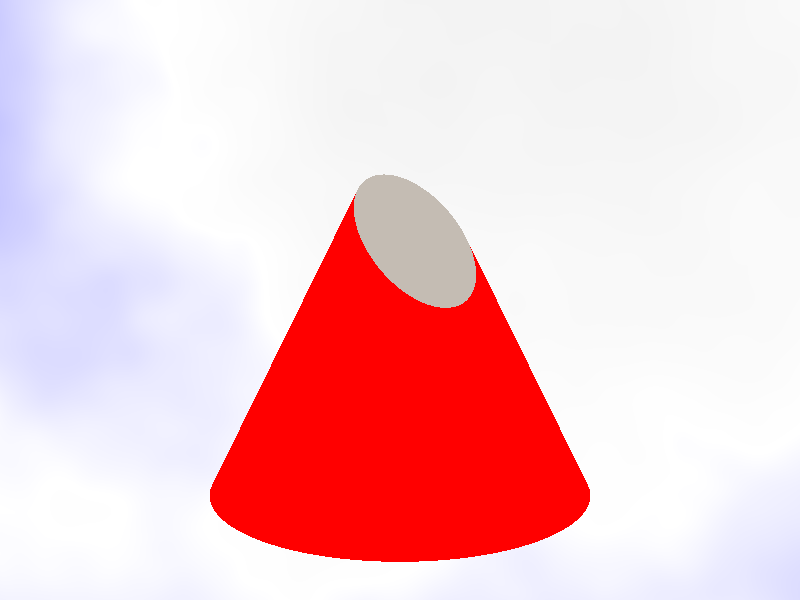 #include "textures.inc"

global_settings
{
    ambient_light rgb 1
}                      

camera
{
    sky <0,0,1>
    direction <-1,0,0>
    right<-4/3,0,0>
    location<10,5,2>
    look_at<0,0,0>
    angle 40
}     

sky_sphere
{
    pigment
    {
        Bright_Blue_Sky
    }
}                      

light_source
{
    <7,8,9>                                                                                                                       
    
    
    
    color rgb <1,1,1>
    fade_distance 20
    fade_power 2
}               

intersection
{
    cone
    {
        <0,0,-2>, 2,
        <0,0,2>, 0
        pigment
        {
            color rgb <1,0,0>                                                                                                       
        }
    }
    
    plane
    {
        <1,1.5,2>, 0.7
        finish
        {
            ambient 0
            diffuse 0
            reflection 1
        }               
        
        texture
        {
            Aluminum
        }
    }
}                            
